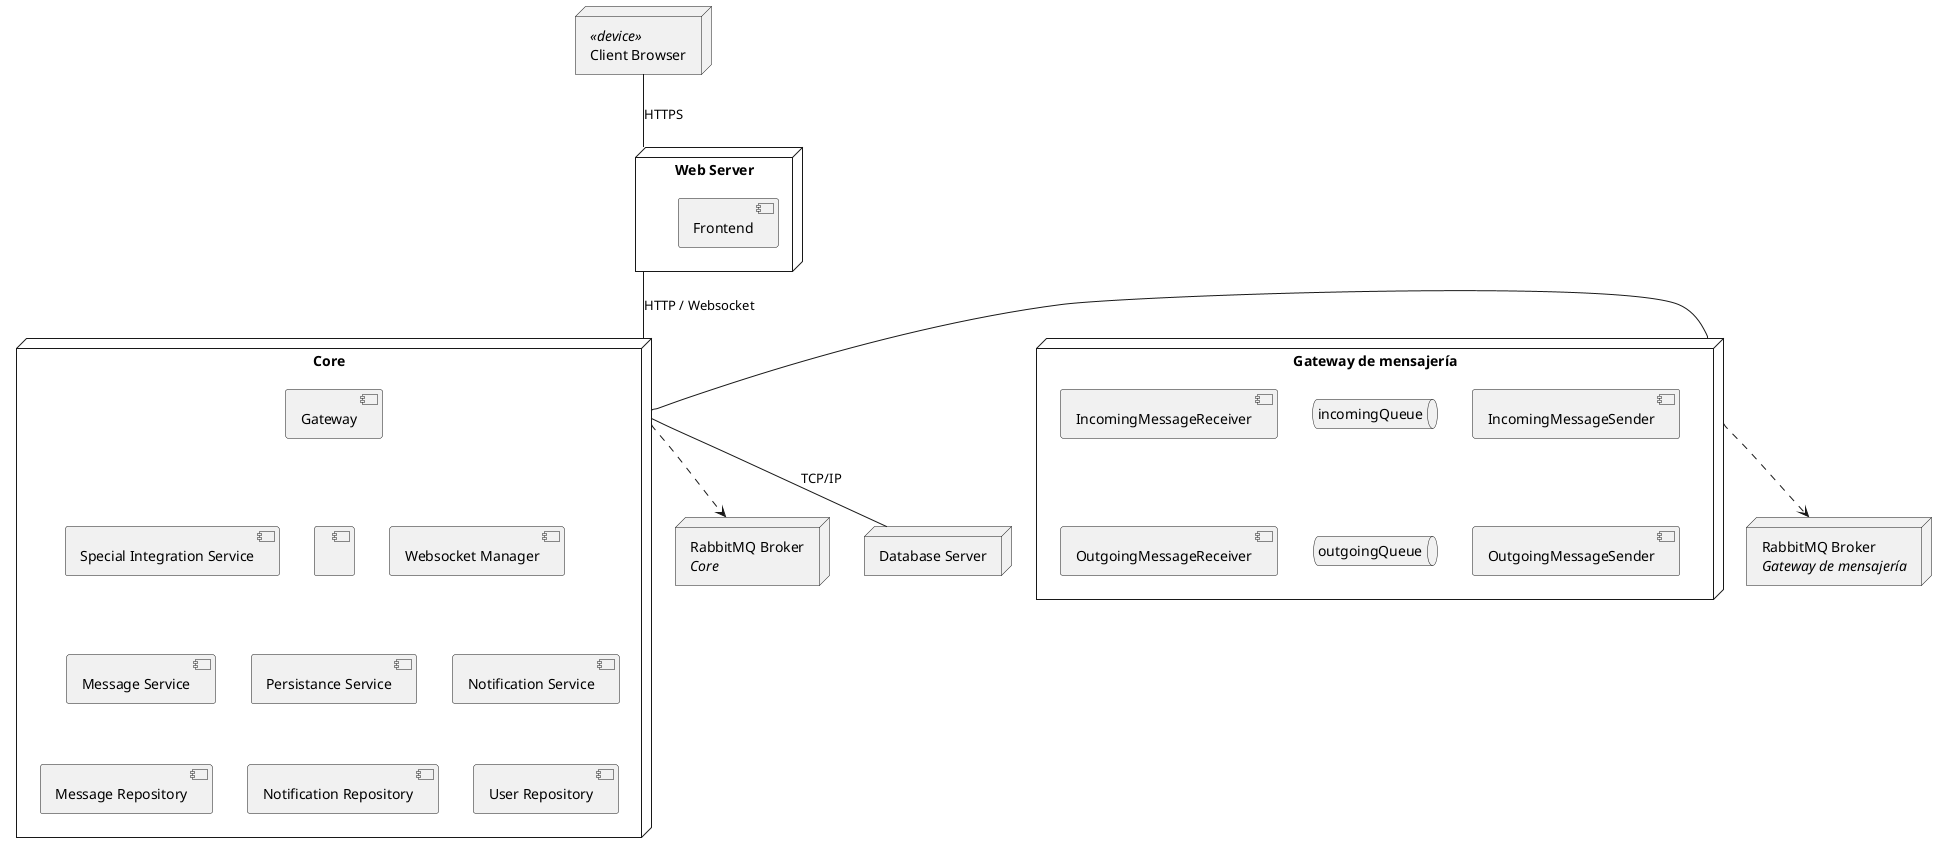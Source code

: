 @startuml DeploymentDiagram

node "Gateway de mensajería" as GatewayMensajeria {
  component IncomingMessageReceiver
  queue incomingQueue
  component IncomingMessageSender
  component OutgoingMessageReceiver
  queue outgoingQueue
  component OutgoingMessageSender
}
node "RabbitMQ Broker\n//Gateway de mensajería//" as RabbitMQBrokerGatewayMsj

node "//<<device>>//\nClient Browser" as ClientBrowser

node "Web Server" as WebServer {
  component Frontend
}

node "Core" as Core {
  component "Gateway" as Gateway

    component "Special Integration Service" as SpecialIntegrationService
    component "<U+0000>" as aux 

    component "Websocket Manager" as WebsocketManager

    SpecialIntegrationService -[hidden]right- aux
    aux -[hidden]right- WebsocketManager

    component "Message Service" as MessageService
    component "Persistance Service" as PersistanceService
    component "Notification Service" as NotificationService

    MessageService -[hidden]right- PersistanceService
    PersistanceService -[hidden]right- NotificationService
  

    component "Message Repository" as MessageRepository
    component "Notification Repository" as NotificationRepository
    component "User Repository" as UserRepository

    MessageRepository -[hidden]right-  NotificationRepository
    NotificationRepository -[hidden]right- UserRepository 
  

  Gateway -[hidden]down- aux
  aux -[hidden]down- PersistanceService
  PersistanceService -[hidden]down- NotificationRepository
}
node "RabbitMQ Broker\n//Core//" as RabbitMQBrokerCore

Core ..> RabbitMQBrokerCore

node "Database Server" as DatabaseServer

GatewayMensajeria ..> RabbitMQBrokerGatewayMsj
GatewayMensajeria -left- Core

ClientBrowser -- WebServer : HTTPS
WebServer -down- Core : HTTP / Websocket
Core -down- DatabaseServer : TCP/IP

@enduml
